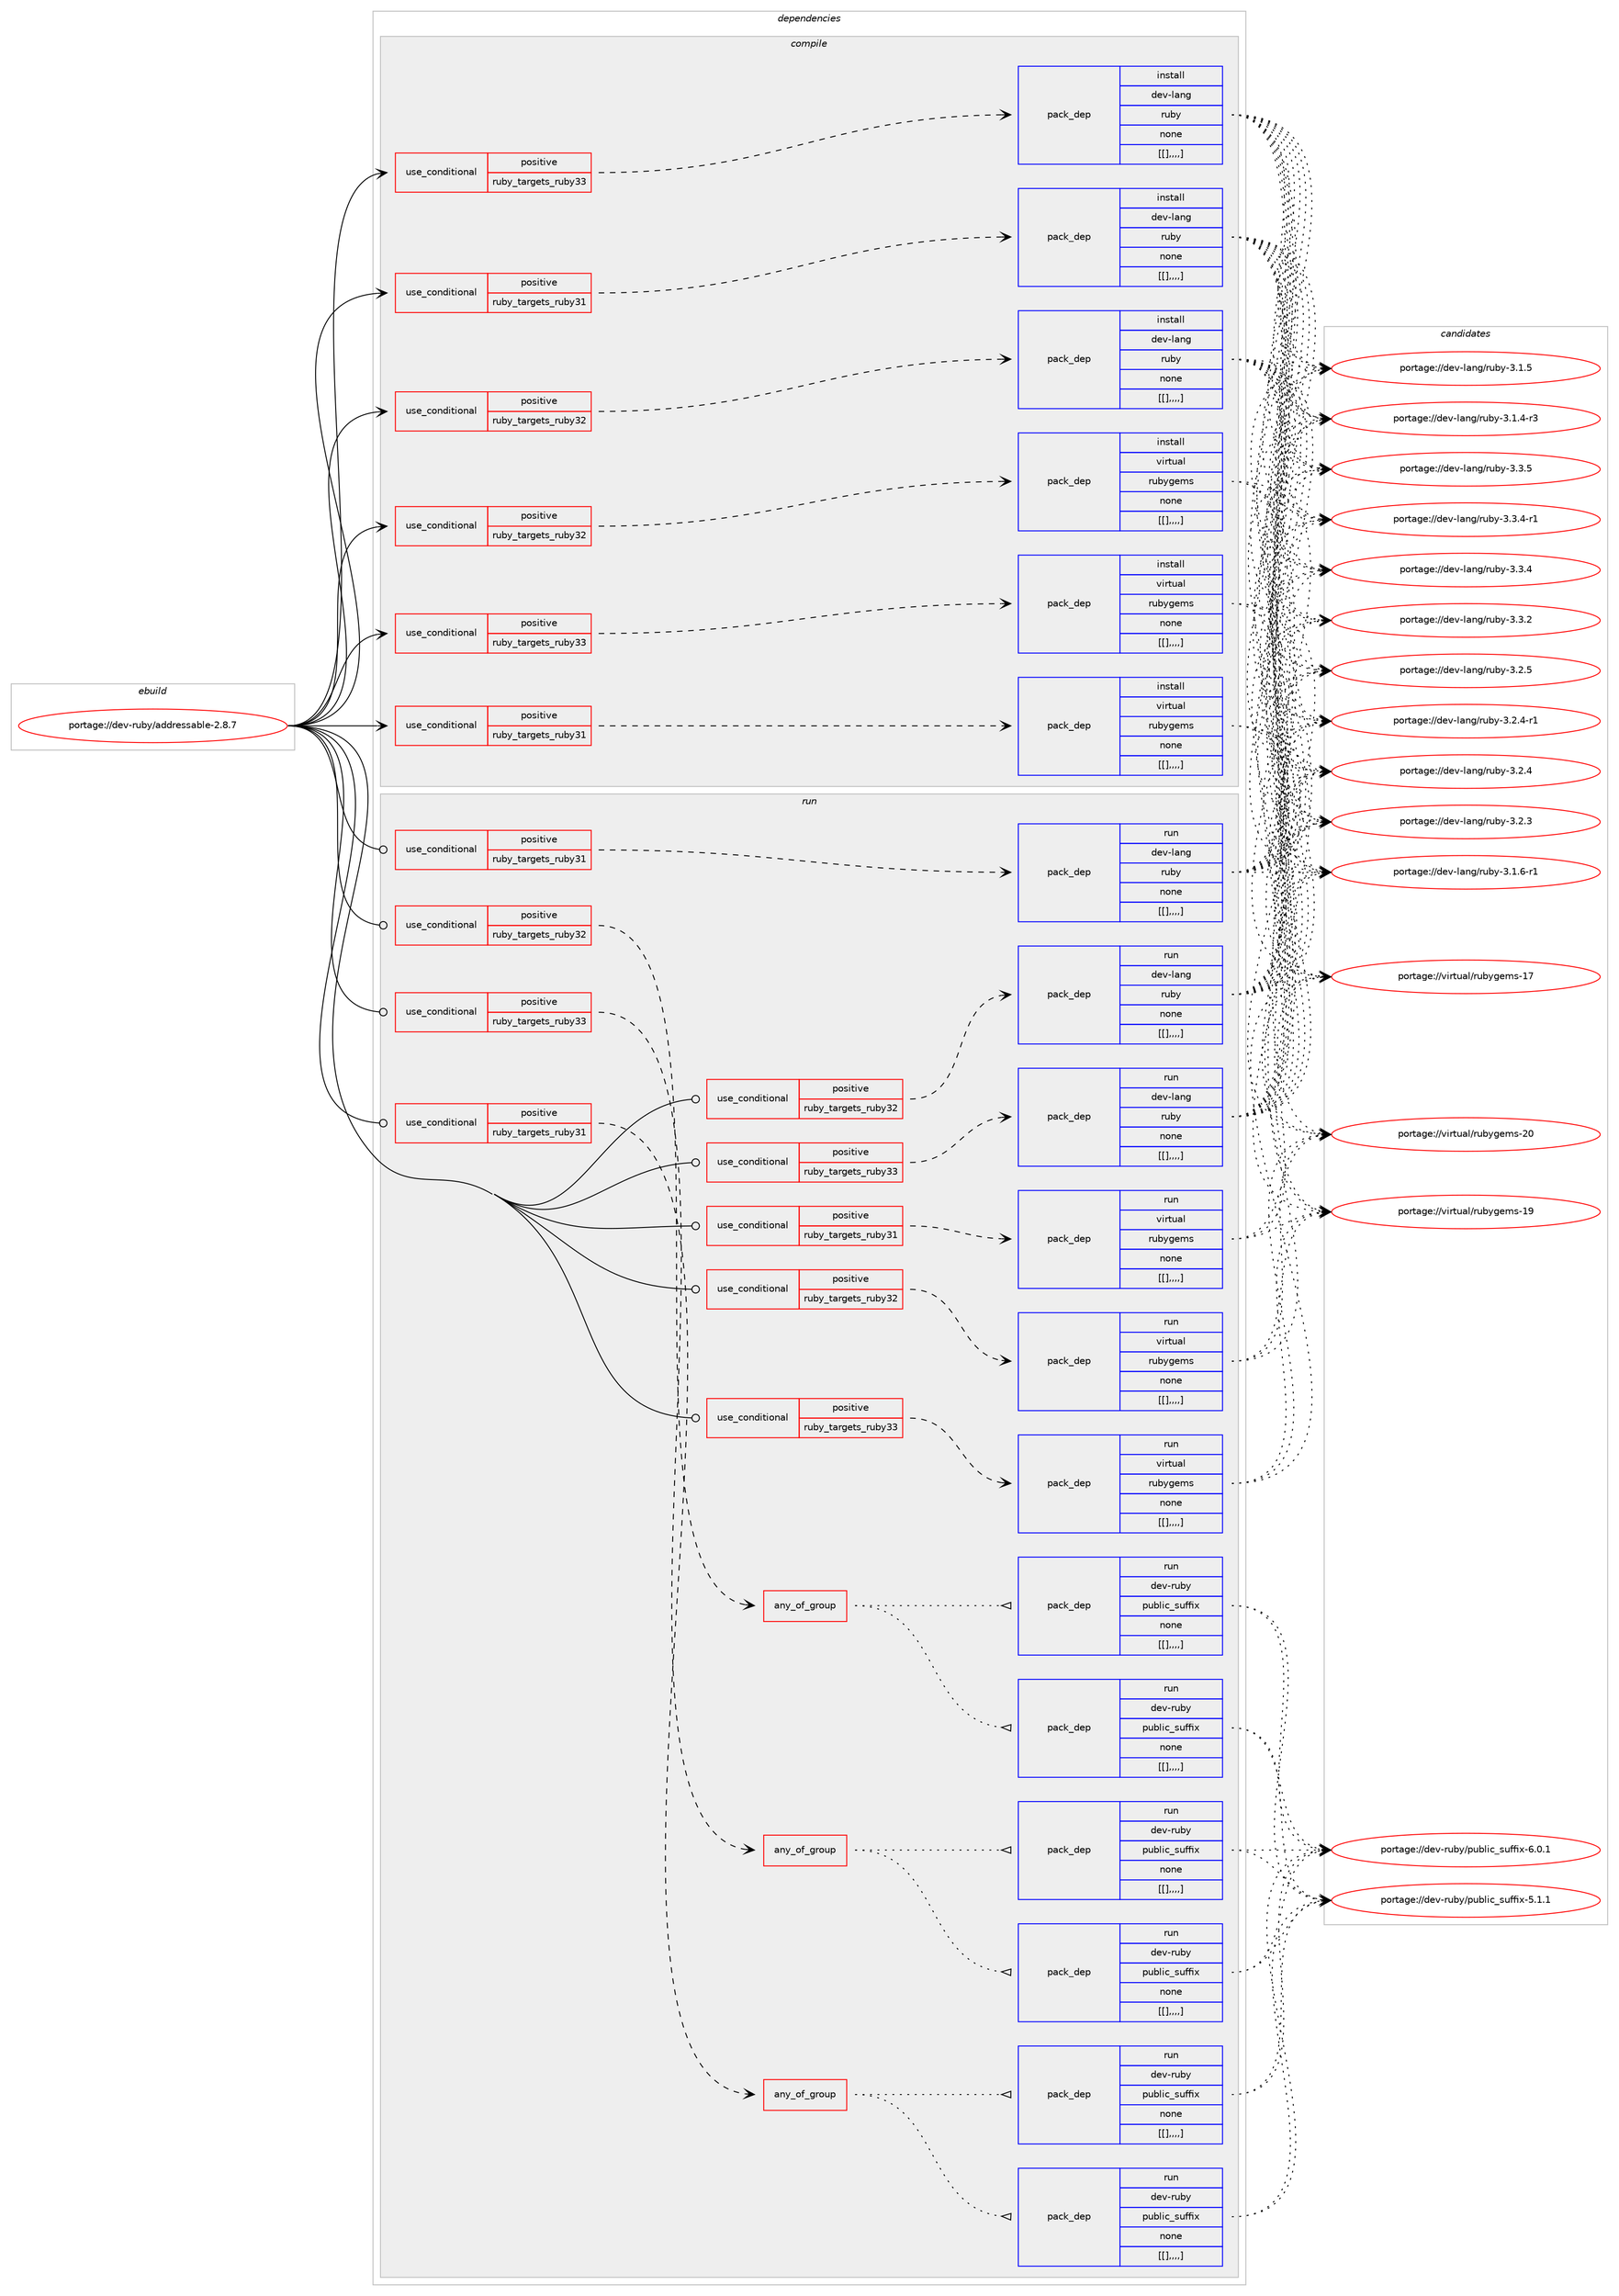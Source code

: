 digraph prolog {

# *************
# Graph options
# *************

newrank=true;
concentrate=true;
compound=true;
graph [rankdir=LR,fontname=Helvetica,fontsize=10,ranksep=1.5];#, ranksep=2.5, nodesep=0.2];
edge  [arrowhead=vee];
node  [fontname=Helvetica,fontsize=10];

# **********
# The ebuild
# **********

subgraph cluster_leftcol {
color=gray;
label=<<i>ebuild</i>>;
id [label="portage://dev-ruby/addressable-2.8.7", color=red, width=4, href="../dev-ruby/addressable-2.8.7.svg"];
}

# ****************
# The dependencies
# ****************

subgraph cluster_midcol {
color=gray;
label=<<i>dependencies</i>>;
subgraph cluster_compile {
fillcolor="#eeeeee";
style=filled;
label=<<i>compile</i>>;
subgraph cond47656 {
dependency185027 [label=<<TABLE BORDER="0" CELLBORDER="1" CELLSPACING="0" CELLPADDING="4"><TR><TD ROWSPAN="3" CELLPADDING="10">use_conditional</TD></TR><TR><TD>positive</TD></TR><TR><TD>ruby_targets_ruby31</TD></TR></TABLE>>, shape=none, color=red];
subgraph pack136012 {
dependency185084 [label=<<TABLE BORDER="0" CELLBORDER="1" CELLSPACING="0" CELLPADDING="4" WIDTH="220"><TR><TD ROWSPAN="6" CELLPADDING="30">pack_dep</TD></TR><TR><TD WIDTH="110">install</TD></TR><TR><TD>dev-lang</TD></TR><TR><TD>ruby</TD></TR><TR><TD>none</TD></TR><TR><TD>[[],,,,]</TD></TR></TABLE>>, shape=none, color=blue];
}
dependency185027:e -> dependency185084:w [weight=20,style="dashed",arrowhead="vee"];
}
id:e -> dependency185027:w [weight=20,style="solid",arrowhead="vee"];
subgraph cond47692 {
dependency185093 [label=<<TABLE BORDER="0" CELLBORDER="1" CELLSPACING="0" CELLPADDING="4"><TR><TD ROWSPAN="3" CELLPADDING="10">use_conditional</TD></TR><TR><TD>positive</TD></TR><TR><TD>ruby_targets_ruby31</TD></TR></TABLE>>, shape=none, color=red];
subgraph pack136117 {
dependency185225 [label=<<TABLE BORDER="0" CELLBORDER="1" CELLSPACING="0" CELLPADDING="4" WIDTH="220"><TR><TD ROWSPAN="6" CELLPADDING="30">pack_dep</TD></TR><TR><TD WIDTH="110">install</TD></TR><TR><TD>virtual</TD></TR><TR><TD>rubygems</TD></TR><TR><TD>none</TD></TR><TR><TD>[[],,,,]</TD></TR></TABLE>>, shape=none, color=blue];
}
dependency185093:e -> dependency185225:w [weight=20,style="dashed",arrowhead="vee"];
}
id:e -> dependency185093:w [weight=20,style="solid",arrowhead="vee"];
subgraph cond47758 {
dependency185308 [label=<<TABLE BORDER="0" CELLBORDER="1" CELLSPACING="0" CELLPADDING="4"><TR><TD ROWSPAN="3" CELLPADDING="10">use_conditional</TD></TR><TR><TD>positive</TD></TR><TR><TD>ruby_targets_ruby32</TD></TR></TABLE>>, shape=none, color=red];
subgraph pack136203 {
dependency185473 [label=<<TABLE BORDER="0" CELLBORDER="1" CELLSPACING="0" CELLPADDING="4" WIDTH="220"><TR><TD ROWSPAN="6" CELLPADDING="30">pack_dep</TD></TR><TR><TD WIDTH="110">install</TD></TR><TR><TD>dev-lang</TD></TR><TR><TD>ruby</TD></TR><TR><TD>none</TD></TR><TR><TD>[[],,,,]</TD></TR></TABLE>>, shape=none, color=blue];
}
dependency185308:e -> dependency185473:w [weight=20,style="dashed",arrowhead="vee"];
}
id:e -> dependency185308:w [weight=20,style="solid",arrowhead="vee"];
subgraph cond47844 {
dependency185522 [label=<<TABLE BORDER="0" CELLBORDER="1" CELLSPACING="0" CELLPADDING="4"><TR><TD ROWSPAN="3" CELLPADDING="10">use_conditional</TD></TR><TR><TD>positive</TD></TR><TR><TD>ruby_targets_ruby32</TD></TR></TABLE>>, shape=none, color=red];
subgraph pack136332 {
dependency185592 [label=<<TABLE BORDER="0" CELLBORDER="1" CELLSPACING="0" CELLPADDING="4" WIDTH="220"><TR><TD ROWSPAN="6" CELLPADDING="30">pack_dep</TD></TR><TR><TD WIDTH="110">install</TD></TR><TR><TD>virtual</TD></TR><TR><TD>rubygems</TD></TR><TR><TD>none</TD></TR><TR><TD>[[],,,,]</TD></TR></TABLE>>, shape=none, color=blue];
}
dependency185522:e -> dependency185592:w [weight=20,style="dashed",arrowhead="vee"];
}
id:e -> dependency185522:w [weight=20,style="solid",arrowhead="vee"];
subgraph cond47947 {
dependency185758 [label=<<TABLE BORDER="0" CELLBORDER="1" CELLSPACING="0" CELLPADDING="4"><TR><TD ROWSPAN="3" CELLPADDING="10">use_conditional</TD></TR><TR><TD>positive</TD></TR><TR><TD>ruby_targets_ruby33</TD></TR></TABLE>>, shape=none, color=red];
subgraph pack136446 {
dependency185850 [label=<<TABLE BORDER="0" CELLBORDER="1" CELLSPACING="0" CELLPADDING="4" WIDTH="220"><TR><TD ROWSPAN="6" CELLPADDING="30">pack_dep</TD></TR><TR><TD WIDTH="110">install</TD></TR><TR><TD>dev-lang</TD></TR><TR><TD>ruby</TD></TR><TR><TD>none</TD></TR><TR><TD>[[],,,,]</TD></TR></TABLE>>, shape=none, color=blue];
}
dependency185758:e -> dependency185850:w [weight=20,style="dashed",arrowhead="vee"];
}
id:e -> dependency185758:w [weight=20,style="solid",arrowhead="vee"];
subgraph cond48068 {
dependency186125 [label=<<TABLE BORDER="0" CELLBORDER="1" CELLSPACING="0" CELLPADDING="4"><TR><TD ROWSPAN="3" CELLPADDING="10">use_conditional</TD></TR><TR><TD>positive</TD></TR><TR><TD>ruby_targets_ruby33</TD></TR></TABLE>>, shape=none, color=red];
subgraph pack136682 {
dependency186146 [label=<<TABLE BORDER="0" CELLBORDER="1" CELLSPACING="0" CELLPADDING="4" WIDTH="220"><TR><TD ROWSPAN="6" CELLPADDING="30">pack_dep</TD></TR><TR><TD WIDTH="110">install</TD></TR><TR><TD>virtual</TD></TR><TR><TD>rubygems</TD></TR><TR><TD>none</TD></TR><TR><TD>[[],,,,]</TD></TR></TABLE>>, shape=none, color=blue];
}
dependency186125:e -> dependency186146:w [weight=20,style="dashed",arrowhead="vee"];
}
id:e -> dependency186125:w [weight=20,style="solid",arrowhead="vee"];
}
subgraph cluster_compileandrun {
fillcolor="#eeeeee";
style=filled;
label=<<i>compile and run</i>>;
}
subgraph cluster_run {
fillcolor="#eeeeee";
style=filled;
label=<<i>run</i>>;
subgraph cond48094 {
dependency186241 [label=<<TABLE BORDER="0" CELLBORDER="1" CELLSPACING="0" CELLPADDING="4"><TR><TD ROWSPAN="3" CELLPADDING="10">use_conditional</TD></TR><TR><TD>positive</TD></TR><TR><TD>ruby_targets_ruby31</TD></TR></TABLE>>, shape=none, color=red];
subgraph any1223 {
dependency186313 [label=<<TABLE BORDER="0" CELLBORDER="1" CELLSPACING="0" CELLPADDING="4"><TR><TD CELLPADDING="10">any_of_group</TD></TR></TABLE>>, shape=none, color=red];subgraph pack136794 {
dependency186315 [label=<<TABLE BORDER="0" CELLBORDER="1" CELLSPACING="0" CELLPADDING="4" WIDTH="220"><TR><TD ROWSPAN="6" CELLPADDING="30">pack_dep</TD></TR><TR><TD WIDTH="110">run</TD></TR><TR><TD>dev-ruby</TD></TR><TR><TD>public_suffix</TD></TR><TR><TD>none</TD></TR><TR><TD>[[],,,,]</TD></TR></TABLE>>, shape=none, color=blue];
}
dependency186313:e -> dependency186315:w [weight=20,style="dotted",arrowhead="oinv"];
subgraph pack136795 {
dependency186383 [label=<<TABLE BORDER="0" CELLBORDER="1" CELLSPACING="0" CELLPADDING="4" WIDTH="220"><TR><TD ROWSPAN="6" CELLPADDING="30">pack_dep</TD></TR><TR><TD WIDTH="110">run</TD></TR><TR><TD>dev-ruby</TD></TR><TR><TD>public_suffix</TD></TR><TR><TD>none</TD></TR><TR><TD>[[],,,,]</TD></TR></TABLE>>, shape=none, color=blue];
}
dependency186313:e -> dependency186383:w [weight=20,style="dotted",arrowhead="oinv"];
}
dependency186241:e -> dependency186313:w [weight=20,style="dashed",arrowhead="vee"];
}
id:e -> dependency186241:w [weight=20,style="solid",arrowhead="odot"];
subgraph cond48183 {
dependency186399 [label=<<TABLE BORDER="0" CELLBORDER="1" CELLSPACING="0" CELLPADDING="4"><TR><TD ROWSPAN="3" CELLPADDING="10">use_conditional</TD></TR><TR><TD>positive</TD></TR><TR><TD>ruby_targets_ruby31</TD></TR></TABLE>>, shape=none, color=red];
subgraph pack136850 {
dependency186451 [label=<<TABLE BORDER="0" CELLBORDER="1" CELLSPACING="0" CELLPADDING="4" WIDTH="220"><TR><TD ROWSPAN="6" CELLPADDING="30">pack_dep</TD></TR><TR><TD WIDTH="110">run</TD></TR><TR><TD>dev-lang</TD></TR><TR><TD>ruby</TD></TR><TR><TD>none</TD></TR><TR><TD>[[],,,,]</TD></TR></TABLE>>, shape=none, color=blue];
}
dependency186399:e -> dependency186451:w [weight=20,style="dashed",arrowhead="vee"];
}
id:e -> dependency186399:w [weight=20,style="solid",arrowhead="odot"];
subgraph cond48243 {
dependency186559 [label=<<TABLE BORDER="0" CELLBORDER="1" CELLSPACING="0" CELLPADDING="4"><TR><TD ROWSPAN="3" CELLPADDING="10">use_conditional</TD></TR><TR><TD>positive</TD></TR><TR><TD>ruby_targets_ruby31</TD></TR></TABLE>>, shape=none, color=red];
subgraph pack136948 {
dependency186575 [label=<<TABLE BORDER="0" CELLBORDER="1" CELLSPACING="0" CELLPADDING="4" WIDTH="220"><TR><TD ROWSPAN="6" CELLPADDING="30">pack_dep</TD></TR><TR><TD WIDTH="110">run</TD></TR><TR><TD>virtual</TD></TR><TR><TD>rubygems</TD></TR><TR><TD>none</TD></TR><TR><TD>[[],,,,]</TD></TR></TABLE>>, shape=none, color=blue];
}
dependency186559:e -> dependency186575:w [weight=20,style="dashed",arrowhead="vee"];
}
id:e -> dependency186559:w [weight=20,style="solid",arrowhead="odot"];
subgraph cond48252 {
dependency186591 [label=<<TABLE BORDER="0" CELLBORDER="1" CELLSPACING="0" CELLPADDING="4"><TR><TD ROWSPAN="3" CELLPADDING="10">use_conditional</TD></TR><TR><TD>positive</TD></TR><TR><TD>ruby_targets_ruby32</TD></TR></TABLE>>, shape=none, color=red];
subgraph any1226 {
dependency186634 [label=<<TABLE BORDER="0" CELLBORDER="1" CELLSPACING="0" CELLPADDING="4"><TR><TD CELLPADDING="10">any_of_group</TD></TR></TABLE>>, shape=none, color=red];subgraph pack136985 {
dependency186636 [label=<<TABLE BORDER="0" CELLBORDER="1" CELLSPACING="0" CELLPADDING="4" WIDTH="220"><TR><TD ROWSPAN="6" CELLPADDING="30">pack_dep</TD></TR><TR><TD WIDTH="110">run</TD></TR><TR><TD>dev-ruby</TD></TR><TR><TD>public_suffix</TD></TR><TR><TD>none</TD></TR><TR><TD>[[],,,,]</TD></TR></TABLE>>, shape=none, color=blue];
}
dependency186634:e -> dependency186636:w [weight=20,style="dotted",arrowhead="oinv"];
subgraph pack136997 {
dependency186714 [label=<<TABLE BORDER="0" CELLBORDER="1" CELLSPACING="0" CELLPADDING="4" WIDTH="220"><TR><TD ROWSPAN="6" CELLPADDING="30">pack_dep</TD></TR><TR><TD WIDTH="110">run</TD></TR><TR><TD>dev-ruby</TD></TR><TR><TD>public_suffix</TD></TR><TR><TD>none</TD></TR><TR><TD>[[],,,,]</TD></TR></TABLE>>, shape=none, color=blue];
}
dependency186634:e -> dependency186714:w [weight=20,style="dotted",arrowhead="oinv"];
}
dependency186591:e -> dependency186634:w [weight=20,style="dashed",arrowhead="vee"];
}
id:e -> dependency186591:w [weight=20,style="solid",arrowhead="odot"];
subgraph cond48306 {
dependency186721 [label=<<TABLE BORDER="0" CELLBORDER="1" CELLSPACING="0" CELLPADDING="4"><TR><TD ROWSPAN="3" CELLPADDING="10">use_conditional</TD></TR><TR><TD>positive</TD></TR><TR><TD>ruby_targets_ruby32</TD></TR></TABLE>>, shape=none, color=red];
subgraph pack137041 {
dependency186725 [label=<<TABLE BORDER="0" CELLBORDER="1" CELLSPACING="0" CELLPADDING="4" WIDTH="220"><TR><TD ROWSPAN="6" CELLPADDING="30">pack_dep</TD></TR><TR><TD WIDTH="110">run</TD></TR><TR><TD>dev-lang</TD></TR><TR><TD>ruby</TD></TR><TR><TD>none</TD></TR><TR><TD>[[],,,,]</TD></TR></TABLE>>, shape=none, color=blue];
}
dependency186721:e -> dependency186725:w [weight=20,style="dashed",arrowhead="vee"];
}
id:e -> dependency186721:w [weight=20,style="solid",arrowhead="odot"];
subgraph cond48310 {
dependency186727 [label=<<TABLE BORDER="0" CELLBORDER="1" CELLSPACING="0" CELLPADDING="4"><TR><TD ROWSPAN="3" CELLPADDING="10">use_conditional</TD></TR><TR><TD>positive</TD></TR><TR><TD>ruby_targets_ruby32</TD></TR></TABLE>>, shape=none, color=red];
subgraph pack137059 {
dependency186787 [label=<<TABLE BORDER="0" CELLBORDER="1" CELLSPACING="0" CELLPADDING="4" WIDTH="220"><TR><TD ROWSPAN="6" CELLPADDING="30">pack_dep</TD></TR><TR><TD WIDTH="110">run</TD></TR><TR><TD>virtual</TD></TR><TR><TD>rubygems</TD></TR><TR><TD>none</TD></TR><TR><TD>[[],,,,]</TD></TR></TABLE>>, shape=none, color=blue];
}
dependency186727:e -> dependency186787:w [weight=20,style="dashed",arrowhead="vee"];
}
id:e -> dependency186727:w [weight=20,style="solid",arrowhead="odot"];
subgraph cond48345 {
dependency186858 [label=<<TABLE BORDER="0" CELLBORDER="1" CELLSPACING="0" CELLPADDING="4"><TR><TD ROWSPAN="3" CELLPADDING="10">use_conditional</TD></TR><TR><TD>positive</TD></TR><TR><TD>ruby_targets_ruby33</TD></TR></TABLE>>, shape=none, color=red];
subgraph any1229 {
dependency186859 [label=<<TABLE BORDER="0" CELLBORDER="1" CELLSPACING="0" CELLPADDING="4"><TR><TD CELLPADDING="10">any_of_group</TD></TR></TABLE>>, shape=none, color=red];subgraph pack137117 {
dependency186938 [label=<<TABLE BORDER="0" CELLBORDER="1" CELLSPACING="0" CELLPADDING="4" WIDTH="220"><TR><TD ROWSPAN="6" CELLPADDING="30">pack_dep</TD></TR><TR><TD WIDTH="110">run</TD></TR><TR><TD>dev-ruby</TD></TR><TR><TD>public_suffix</TD></TR><TR><TD>none</TD></TR><TR><TD>[[],,,,]</TD></TR></TABLE>>, shape=none, color=blue];
}
dependency186859:e -> dependency186938:w [weight=20,style="dotted",arrowhead="oinv"];
subgraph pack137167 {
dependency186958 [label=<<TABLE BORDER="0" CELLBORDER="1" CELLSPACING="0" CELLPADDING="4" WIDTH="220"><TR><TD ROWSPAN="6" CELLPADDING="30">pack_dep</TD></TR><TR><TD WIDTH="110">run</TD></TR><TR><TD>dev-ruby</TD></TR><TR><TD>public_suffix</TD></TR><TR><TD>none</TD></TR><TR><TD>[[],,,,]</TD></TR></TABLE>>, shape=none, color=blue];
}
dependency186859:e -> dependency186958:w [weight=20,style="dotted",arrowhead="oinv"];
}
dependency186858:e -> dependency186859:w [weight=20,style="dashed",arrowhead="vee"];
}
id:e -> dependency186858:w [weight=20,style="solid",arrowhead="odot"];
subgraph cond48427 {
dependency186981 [label=<<TABLE BORDER="0" CELLBORDER="1" CELLSPACING="0" CELLPADDING="4"><TR><TD ROWSPAN="3" CELLPADDING="10">use_conditional</TD></TR><TR><TD>positive</TD></TR><TR><TD>ruby_targets_ruby33</TD></TR></TABLE>>, shape=none, color=red];
subgraph pack137184 {
dependency187077 [label=<<TABLE BORDER="0" CELLBORDER="1" CELLSPACING="0" CELLPADDING="4" WIDTH="220"><TR><TD ROWSPAN="6" CELLPADDING="30">pack_dep</TD></TR><TR><TD WIDTH="110">run</TD></TR><TR><TD>dev-lang</TD></TR><TR><TD>ruby</TD></TR><TR><TD>none</TD></TR><TR><TD>[[],,,,]</TD></TR></TABLE>>, shape=none, color=blue];
}
dependency186981:e -> dependency187077:w [weight=20,style="dashed",arrowhead="vee"];
}
id:e -> dependency186981:w [weight=20,style="solid",arrowhead="odot"];
subgraph cond48488 {
dependency187133 [label=<<TABLE BORDER="0" CELLBORDER="1" CELLSPACING="0" CELLPADDING="4"><TR><TD ROWSPAN="3" CELLPADDING="10">use_conditional</TD></TR><TR><TD>positive</TD></TR><TR><TD>ruby_targets_ruby33</TD></TR></TABLE>>, shape=none, color=red];
subgraph pack137266 {
dependency187152 [label=<<TABLE BORDER="0" CELLBORDER="1" CELLSPACING="0" CELLPADDING="4" WIDTH="220"><TR><TD ROWSPAN="6" CELLPADDING="30">pack_dep</TD></TR><TR><TD WIDTH="110">run</TD></TR><TR><TD>virtual</TD></TR><TR><TD>rubygems</TD></TR><TR><TD>none</TD></TR><TR><TD>[[],,,,]</TD></TR></TABLE>>, shape=none, color=blue];
}
dependency187133:e -> dependency187152:w [weight=20,style="dashed",arrowhead="vee"];
}
id:e -> dependency187133:w [weight=20,style="solid",arrowhead="odot"];
}
}

# **************
# The candidates
# **************

subgraph cluster_choices {
rank=same;
color=gray;
label=<<i>candidates</i>>;

subgraph choice136791 {
color=black;
nodesep=1;
choice10010111845108971101034711411798121455146514653 [label="portage://dev-lang/ruby-3.3.5", color=red, width=4,href="../dev-lang/ruby-3.3.5.svg"];
choice100101118451089711010347114117981214551465146524511449 [label="portage://dev-lang/ruby-3.3.4-r1", color=red, width=4,href="../dev-lang/ruby-3.3.4-r1.svg"];
choice10010111845108971101034711411798121455146514652 [label="portage://dev-lang/ruby-3.3.4", color=red, width=4,href="../dev-lang/ruby-3.3.4.svg"];
choice10010111845108971101034711411798121455146514650 [label="portage://dev-lang/ruby-3.3.2", color=red, width=4,href="../dev-lang/ruby-3.3.2.svg"];
choice10010111845108971101034711411798121455146504653 [label="portage://dev-lang/ruby-3.2.5", color=red, width=4,href="../dev-lang/ruby-3.2.5.svg"];
choice100101118451089711010347114117981214551465046524511449 [label="portage://dev-lang/ruby-3.2.4-r1", color=red, width=4,href="../dev-lang/ruby-3.2.4-r1.svg"];
choice10010111845108971101034711411798121455146504652 [label="portage://dev-lang/ruby-3.2.4", color=red, width=4,href="../dev-lang/ruby-3.2.4.svg"];
choice10010111845108971101034711411798121455146504651 [label="portage://dev-lang/ruby-3.2.3", color=red, width=4,href="../dev-lang/ruby-3.2.3.svg"];
choice100101118451089711010347114117981214551464946544511449 [label="portage://dev-lang/ruby-3.1.6-r1", color=red, width=4,href="../dev-lang/ruby-3.1.6-r1.svg"];
choice10010111845108971101034711411798121455146494653 [label="portage://dev-lang/ruby-3.1.5", color=red, width=4,href="../dev-lang/ruby-3.1.5.svg"];
choice100101118451089711010347114117981214551464946524511451 [label="portage://dev-lang/ruby-3.1.4-r3", color=red, width=4,href="../dev-lang/ruby-3.1.4-r3.svg"];
dependency185084:e -> choice10010111845108971101034711411798121455146514653:w [style=dotted,weight="100"];
dependency185084:e -> choice100101118451089711010347114117981214551465146524511449:w [style=dotted,weight="100"];
dependency185084:e -> choice10010111845108971101034711411798121455146514652:w [style=dotted,weight="100"];
dependency185084:e -> choice10010111845108971101034711411798121455146514650:w [style=dotted,weight="100"];
dependency185084:e -> choice10010111845108971101034711411798121455146504653:w [style=dotted,weight="100"];
dependency185084:e -> choice100101118451089711010347114117981214551465046524511449:w [style=dotted,weight="100"];
dependency185084:e -> choice10010111845108971101034711411798121455146504652:w [style=dotted,weight="100"];
dependency185084:e -> choice10010111845108971101034711411798121455146504651:w [style=dotted,weight="100"];
dependency185084:e -> choice100101118451089711010347114117981214551464946544511449:w [style=dotted,weight="100"];
dependency185084:e -> choice10010111845108971101034711411798121455146494653:w [style=dotted,weight="100"];
dependency185084:e -> choice100101118451089711010347114117981214551464946524511451:w [style=dotted,weight="100"];
}
subgraph choice136802 {
color=black;
nodesep=1;
choice118105114116117971084711411798121103101109115455048 [label="portage://virtual/rubygems-20", color=red, width=4,href="../virtual/rubygems-20.svg"];
choice118105114116117971084711411798121103101109115454957 [label="portage://virtual/rubygems-19", color=red, width=4,href="../virtual/rubygems-19.svg"];
choice118105114116117971084711411798121103101109115454955 [label="portage://virtual/rubygems-17", color=red, width=4,href="../virtual/rubygems-17.svg"];
dependency185225:e -> choice118105114116117971084711411798121103101109115455048:w [style=dotted,weight="100"];
dependency185225:e -> choice118105114116117971084711411798121103101109115454957:w [style=dotted,weight="100"];
dependency185225:e -> choice118105114116117971084711411798121103101109115454955:w [style=dotted,weight="100"];
}
subgraph choice136816 {
color=black;
nodesep=1;
choice10010111845108971101034711411798121455146514653 [label="portage://dev-lang/ruby-3.3.5", color=red, width=4,href="../dev-lang/ruby-3.3.5.svg"];
choice100101118451089711010347114117981214551465146524511449 [label="portage://dev-lang/ruby-3.3.4-r1", color=red, width=4,href="../dev-lang/ruby-3.3.4-r1.svg"];
choice10010111845108971101034711411798121455146514652 [label="portage://dev-lang/ruby-3.3.4", color=red, width=4,href="../dev-lang/ruby-3.3.4.svg"];
choice10010111845108971101034711411798121455146514650 [label="portage://dev-lang/ruby-3.3.2", color=red, width=4,href="../dev-lang/ruby-3.3.2.svg"];
choice10010111845108971101034711411798121455146504653 [label="portage://dev-lang/ruby-3.2.5", color=red, width=4,href="../dev-lang/ruby-3.2.5.svg"];
choice100101118451089711010347114117981214551465046524511449 [label="portage://dev-lang/ruby-3.2.4-r1", color=red, width=4,href="../dev-lang/ruby-3.2.4-r1.svg"];
choice10010111845108971101034711411798121455146504652 [label="portage://dev-lang/ruby-3.2.4", color=red, width=4,href="../dev-lang/ruby-3.2.4.svg"];
choice10010111845108971101034711411798121455146504651 [label="portage://dev-lang/ruby-3.2.3", color=red, width=4,href="../dev-lang/ruby-3.2.3.svg"];
choice100101118451089711010347114117981214551464946544511449 [label="portage://dev-lang/ruby-3.1.6-r1", color=red, width=4,href="../dev-lang/ruby-3.1.6-r1.svg"];
choice10010111845108971101034711411798121455146494653 [label="portage://dev-lang/ruby-3.1.5", color=red, width=4,href="../dev-lang/ruby-3.1.5.svg"];
choice100101118451089711010347114117981214551464946524511451 [label="portage://dev-lang/ruby-3.1.4-r3", color=red, width=4,href="../dev-lang/ruby-3.1.4-r3.svg"];
dependency185473:e -> choice10010111845108971101034711411798121455146514653:w [style=dotted,weight="100"];
dependency185473:e -> choice100101118451089711010347114117981214551465146524511449:w [style=dotted,weight="100"];
dependency185473:e -> choice10010111845108971101034711411798121455146514652:w [style=dotted,weight="100"];
dependency185473:e -> choice10010111845108971101034711411798121455146514650:w [style=dotted,weight="100"];
dependency185473:e -> choice10010111845108971101034711411798121455146504653:w [style=dotted,weight="100"];
dependency185473:e -> choice100101118451089711010347114117981214551465046524511449:w [style=dotted,weight="100"];
dependency185473:e -> choice10010111845108971101034711411798121455146504652:w [style=dotted,weight="100"];
dependency185473:e -> choice10010111845108971101034711411798121455146504651:w [style=dotted,weight="100"];
dependency185473:e -> choice100101118451089711010347114117981214551464946544511449:w [style=dotted,weight="100"];
dependency185473:e -> choice10010111845108971101034711411798121455146494653:w [style=dotted,weight="100"];
dependency185473:e -> choice100101118451089711010347114117981214551464946524511451:w [style=dotted,weight="100"];
}
subgraph choice136855 {
color=black;
nodesep=1;
choice118105114116117971084711411798121103101109115455048 [label="portage://virtual/rubygems-20", color=red, width=4,href="../virtual/rubygems-20.svg"];
choice118105114116117971084711411798121103101109115454957 [label="portage://virtual/rubygems-19", color=red, width=4,href="../virtual/rubygems-19.svg"];
choice118105114116117971084711411798121103101109115454955 [label="portage://virtual/rubygems-17", color=red, width=4,href="../virtual/rubygems-17.svg"];
dependency185592:e -> choice118105114116117971084711411798121103101109115455048:w [style=dotted,weight="100"];
dependency185592:e -> choice118105114116117971084711411798121103101109115454957:w [style=dotted,weight="100"];
dependency185592:e -> choice118105114116117971084711411798121103101109115454955:w [style=dotted,weight="100"];
}
subgraph choice136862 {
color=black;
nodesep=1;
choice10010111845108971101034711411798121455146514653 [label="portage://dev-lang/ruby-3.3.5", color=red, width=4,href="../dev-lang/ruby-3.3.5.svg"];
choice100101118451089711010347114117981214551465146524511449 [label="portage://dev-lang/ruby-3.3.4-r1", color=red, width=4,href="../dev-lang/ruby-3.3.4-r1.svg"];
choice10010111845108971101034711411798121455146514652 [label="portage://dev-lang/ruby-3.3.4", color=red, width=4,href="../dev-lang/ruby-3.3.4.svg"];
choice10010111845108971101034711411798121455146514650 [label="portage://dev-lang/ruby-3.3.2", color=red, width=4,href="../dev-lang/ruby-3.3.2.svg"];
choice10010111845108971101034711411798121455146504653 [label="portage://dev-lang/ruby-3.2.5", color=red, width=4,href="../dev-lang/ruby-3.2.5.svg"];
choice100101118451089711010347114117981214551465046524511449 [label="portage://dev-lang/ruby-3.2.4-r1", color=red, width=4,href="../dev-lang/ruby-3.2.4-r1.svg"];
choice10010111845108971101034711411798121455146504652 [label="portage://dev-lang/ruby-3.2.4", color=red, width=4,href="../dev-lang/ruby-3.2.4.svg"];
choice10010111845108971101034711411798121455146504651 [label="portage://dev-lang/ruby-3.2.3", color=red, width=4,href="../dev-lang/ruby-3.2.3.svg"];
choice100101118451089711010347114117981214551464946544511449 [label="portage://dev-lang/ruby-3.1.6-r1", color=red, width=4,href="../dev-lang/ruby-3.1.6-r1.svg"];
choice10010111845108971101034711411798121455146494653 [label="portage://dev-lang/ruby-3.1.5", color=red, width=4,href="../dev-lang/ruby-3.1.5.svg"];
choice100101118451089711010347114117981214551464946524511451 [label="portage://dev-lang/ruby-3.1.4-r3", color=red, width=4,href="../dev-lang/ruby-3.1.4-r3.svg"];
dependency185850:e -> choice10010111845108971101034711411798121455146514653:w [style=dotted,weight="100"];
dependency185850:e -> choice100101118451089711010347114117981214551465146524511449:w [style=dotted,weight="100"];
dependency185850:e -> choice10010111845108971101034711411798121455146514652:w [style=dotted,weight="100"];
dependency185850:e -> choice10010111845108971101034711411798121455146514650:w [style=dotted,weight="100"];
dependency185850:e -> choice10010111845108971101034711411798121455146504653:w [style=dotted,weight="100"];
dependency185850:e -> choice100101118451089711010347114117981214551465046524511449:w [style=dotted,weight="100"];
dependency185850:e -> choice10010111845108971101034711411798121455146504652:w [style=dotted,weight="100"];
dependency185850:e -> choice10010111845108971101034711411798121455146504651:w [style=dotted,weight="100"];
dependency185850:e -> choice100101118451089711010347114117981214551464946544511449:w [style=dotted,weight="100"];
dependency185850:e -> choice10010111845108971101034711411798121455146494653:w [style=dotted,weight="100"];
dependency185850:e -> choice100101118451089711010347114117981214551464946524511451:w [style=dotted,weight="100"];
}
subgraph choice136873 {
color=black;
nodesep=1;
choice118105114116117971084711411798121103101109115455048 [label="portage://virtual/rubygems-20", color=red, width=4,href="../virtual/rubygems-20.svg"];
choice118105114116117971084711411798121103101109115454957 [label="portage://virtual/rubygems-19", color=red, width=4,href="../virtual/rubygems-19.svg"];
choice118105114116117971084711411798121103101109115454955 [label="portage://virtual/rubygems-17", color=red, width=4,href="../virtual/rubygems-17.svg"];
dependency186146:e -> choice118105114116117971084711411798121103101109115455048:w [style=dotted,weight="100"];
dependency186146:e -> choice118105114116117971084711411798121103101109115454957:w [style=dotted,weight="100"];
dependency186146:e -> choice118105114116117971084711411798121103101109115454955:w [style=dotted,weight="100"];
}
subgraph choice136903 {
color=black;
nodesep=1;
choice100101118451141179812147112117981081059995115117102102105120455446484649 [label="portage://dev-ruby/public_suffix-6.0.1", color=red, width=4,href="../dev-ruby/public_suffix-6.0.1.svg"];
choice100101118451141179812147112117981081059995115117102102105120455346494649 [label="portage://dev-ruby/public_suffix-5.1.1", color=red, width=4,href="../dev-ruby/public_suffix-5.1.1.svg"];
dependency186315:e -> choice100101118451141179812147112117981081059995115117102102105120455446484649:w [style=dotted,weight="100"];
dependency186315:e -> choice100101118451141179812147112117981081059995115117102102105120455346494649:w [style=dotted,weight="100"];
}
subgraph choice136920 {
color=black;
nodesep=1;
choice100101118451141179812147112117981081059995115117102102105120455446484649 [label="portage://dev-ruby/public_suffix-6.0.1", color=red, width=4,href="../dev-ruby/public_suffix-6.0.1.svg"];
choice100101118451141179812147112117981081059995115117102102105120455346494649 [label="portage://dev-ruby/public_suffix-5.1.1", color=red, width=4,href="../dev-ruby/public_suffix-5.1.1.svg"];
dependency186383:e -> choice100101118451141179812147112117981081059995115117102102105120455446484649:w [style=dotted,weight="100"];
dependency186383:e -> choice100101118451141179812147112117981081059995115117102102105120455346494649:w [style=dotted,weight="100"];
}
subgraph choice136928 {
color=black;
nodesep=1;
choice10010111845108971101034711411798121455146514653 [label="portage://dev-lang/ruby-3.3.5", color=red, width=4,href="../dev-lang/ruby-3.3.5.svg"];
choice100101118451089711010347114117981214551465146524511449 [label="portage://dev-lang/ruby-3.3.4-r1", color=red, width=4,href="../dev-lang/ruby-3.3.4-r1.svg"];
choice10010111845108971101034711411798121455146514652 [label="portage://dev-lang/ruby-3.3.4", color=red, width=4,href="../dev-lang/ruby-3.3.4.svg"];
choice10010111845108971101034711411798121455146514650 [label="portage://dev-lang/ruby-3.3.2", color=red, width=4,href="../dev-lang/ruby-3.3.2.svg"];
choice10010111845108971101034711411798121455146504653 [label="portage://dev-lang/ruby-3.2.5", color=red, width=4,href="../dev-lang/ruby-3.2.5.svg"];
choice100101118451089711010347114117981214551465046524511449 [label="portage://dev-lang/ruby-3.2.4-r1", color=red, width=4,href="../dev-lang/ruby-3.2.4-r1.svg"];
choice10010111845108971101034711411798121455146504652 [label="portage://dev-lang/ruby-3.2.4", color=red, width=4,href="../dev-lang/ruby-3.2.4.svg"];
choice10010111845108971101034711411798121455146504651 [label="portage://dev-lang/ruby-3.2.3", color=red, width=4,href="../dev-lang/ruby-3.2.3.svg"];
choice100101118451089711010347114117981214551464946544511449 [label="portage://dev-lang/ruby-3.1.6-r1", color=red, width=4,href="../dev-lang/ruby-3.1.6-r1.svg"];
choice10010111845108971101034711411798121455146494653 [label="portage://dev-lang/ruby-3.1.5", color=red, width=4,href="../dev-lang/ruby-3.1.5.svg"];
choice100101118451089711010347114117981214551464946524511451 [label="portage://dev-lang/ruby-3.1.4-r3", color=red, width=4,href="../dev-lang/ruby-3.1.4-r3.svg"];
dependency186451:e -> choice10010111845108971101034711411798121455146514653:w [style=dotted,weight="100"];
dependency186451:e -> choice100101118451089711010347114117981214551465146524511449:w [style=dotted,weight="100"];
dependency186451:e -> choice10010111845108971101034711411798121455146514652:w [style=dotted,weight="100"];
dependency186451:e -> choice10010111845108971101034711411798121455146514650:w [style=dotted,weight="100"];
dependency186451:e -> choice10010111845108971101034711411798121455146504653:w [style=dotted,weight="100"];
dependency186451:e -> choice100101118451089711010347114117981214551465046524511449:w [style=dotted,weight="100"];
dependency186451:e -> choice10010111845108971101034711411798121455146504652:w [style=dotted,weight="100"];
dependency186451:e -> choice10010111845108971101034711411798121455146504651:w [style=dotted,weight="100"];
dependency186451:e -> choice100101118451089711010347114117981214551464946544511449:w [style=dotted,weight="100"];
dependency186451:e -> choice10010111845108971101034711411798121455146494653:w [style=dotted,weight="100"];
dependency186451:e -> choice100101118451089711010347114117981214551464946524511451:w [style=dotted,weight="100"];
}
subgraph choice136941 {
color=black;
nodesep=1;
choice118105114116117971084711411798121103101109115455048 [label="portage://virtual/rubygems-20", color=red, width=4,href="../virtual/rubygems-20.svg"];
choice118105114116117971084711411798121103101109115454957 [label="portage://virtual/rubygems-19", color=red, width=4,href="../virtual/rubygems-19.svg"];
choice118105114116117971084711411798121103101109115454955 [label="portage://virtual/rubygems-17", color=red, width=4,href="../virtual/rubygems-17.svg"];
dependency186575:e -> choice118105114116117971084711411798121103101109115455048:w [style=dotted,weight="100"];
dependency186575:e -> choice118105114116117971084711411798121103101109115454957:w [style=dotted,weight="100"];
dependency186575:e -> choice118105114116117971084711411798121103101109115454955:w [style=dotted,weight="100"];
}
subgraph choice136943 {
color=black;
nodesep=1;
choice100101118451141179812147112117981081059995115117102102105120455446484649 [label="portage://dev-ruby/public_suffix-6.0.1", color=red, width=4,href="../dev-ruby/public_suffix-6.0.1.svg"];
choice100101118451141179812147112117981081059995115117102102105120455346494649 [label="portage://dev-ruby/public_suffix-5.1.1", color=red, width=4,href="../dev-ruby/public_suffix-5.1.1.svg"];
dependency186636:e -> choice100101118451141179812147112117981081059995115117102102105120455446484649:w [style=dotted,weight="100"];
dependency186636:e -> choice100101118451141179812147112117981081059995115117102102105120455346494649:w [style=dotted,weight="100"];
}
subgraph choice136946 {
color=black;
nodesep=1;
choice100101118451141179812147112117981081059995115117102102105120455446484649 [label="portage://dev-ruby/public_suffix-6.0.1", color=red, width=4,href="../dev-ruby/public_suffix-6.0.1.svg"];
choice100101118451141179812147112117981081059995115117102102105120455346494649 [label="portage://dev-ruby/public_suffix-5.1.1", color=red, width=4,href="../dev-ruby/public_suffix-5.1.1.svg"];
dependency186714:e -> choice100101118451141179812147112117981081059995115117102102105120455446484649:w [style=dotted,weight="100"];
dependency186714:e -> choice100101118451141179812147112117981081059995115117102102105120455346494649:w [style=dotted,weight="100"];
}
subgraph choice136967 {
color=black;
nodesep=1;
choice10010111845108971101034711411798121455146514653 [label="portage://dev-lang/ruby-3.3.5", color=red, width=4,href="../dev-lang/ruby-3.3.5.svg"];
choice100101118451089711010347114117981214551465146524511449 [label="portage://dev-lang/ruby-3.3.4-r1", color=red, width=4,href="../dev-lang/ruby-3.3.4-r1.svg"];
choice10010111845108971101034711411798121455146514652 [label="portage://dev-lang/ruby-3.3.4", color=red, width=4,href="../dev-lang/ruby-3.3.4.svg"];
choice10010111845108971101034711411798121455146514650 [label="portage://dev-lang/ruby-3.3.2", color=red, width=4,href="../dev-lang/ruby-3.3.2.svg"];
choice10010111845108971101034711411798121455146504653 [label="portage://dev-lang/ruby-3.2.5", color=red, width=4,href="../dev-lang/ruby-3.2.5.svg"];
choice100101118451089711010347114117981214551465046524511449 [label="portage://dev-lang/ruby-3.2.4-r1", color=red, width=4,href="../dev-lang/ruby-3.2.4-r1.svg"];
choice10010111845108971101034711411798121455146504652 [label="portage://dev-lang/ruby-3.2.4", color=red, width=4,href="../dev-lang/ruby-3.2.4.svg"];
choice10010111845108971101034711411798121455146504651 [label="portage://dev-lang/ruby-3.2.3", color=red, width=4,href="../dev-lang/ruby-3.2.3.svg"];
choice100101118451089711010347114117981214551464946544511449 [label="portage://dev-lang/ruby-3.1.6-r1", color=red, width=4,href="../dev-lang/ruby-3.1.6-r1.svg"];
choice10010111845108971101034711411798121455146494653 [label="portage://dev-lang/ruby-3.1.5", color=red, width=4,href="../dev-lang/ruby-3.1.5.svg"];
choice100101118451089711010347114117981214551464946524511451 [label="portage://dev-lang/ruby-3.1.4-r3", color=red, width=4,href="../dev-lang/ruby-3.1.4-r3.svg"];
dependency186725:e -> choice10010111845108971101034711411798121455146514653:w [style=dotted,weight="100"];
dependency186725:e -> choice100101118451089711010347114117981214551465146524511449:w [style=dotted,weight="100"];
dependency186725:e -> choice10010111845108971101034711411798121455146514652:w [style=dotted,weight="100"];
dependency186725:e -> choice10010111845108971101034711411798121455146514650:w [style=dotted,weight="100"];
dependency186725:e -> choice10010111845108971101034711411798121455146504653:w [style=dotted,weight="100"];
dependency186725:e -> choice100101118451089711010347114117981214551465046524511449:w [style=dotted,weight="100"];
dependency186725:e -> choice10010111845108971101034711411798121455146504652:w [style=dotted,weight="100"];
dependency186725:e -> choice10010111845108971101034711411798121455146504651:w [style=dotted,weight="100"];
dependency186725:e -> choice100101118451089711010347114117981214551464946544511449:w [style=dotted,weight="100"];
dependency186725:e -> choice10010111845108971101034711411798121455146494653:w [style=dotted,weight="100"];
dependency186725:e -> choice100101118451089711010347114117981214551464946524511451:w [style=dotted,weight="100"];
}
subgraph choice136975 {
color=black;
nodesep=1;
choice118105114116117971084711411798121103101109115455048 [label="portage://virtual/rubygems-20", color=red, width=4,href="../virtual/rubygems-20.svg"];
choice118105114116117971084711411798121103101109115454957 [label="portage://virtual/rubygems-19", color=red, width=4,href="../virtual/rubygems-19.svg"];
choice118105114116117971084711411798121103101109115454955 [label="portage://virtual/rubygems-17", color=red, width=4,href="../virtual/rubygems-17.svg"];
dependency186787:e -> choice118105114116117971084711411798121103101109115455048:w [style=dotted,weight="100"];
dependency186787:e -> choice118105114116117971084711411798121103101109115454957:w [style=dotted,weight="100"];
dependency186787:e -> choice118105114116117971084711411798121103101109115454955:w [style=dotted,weight="100"];
}
subgraph choice136980 {
color=black;
nodesep=1;
choice100101118451141179812147112117981081059995115117102102105120455446484649 [label="portage://dev-ruby/public_suffix-6.0.1", color=red, width=4,href="../dev-ruby/public_suffix-6.0.1.svg"];
choice100101118451141179812147112117981081059995115117102102105120455346494649 [label="portage://dev-ruby/public_suffix-5.1.1", color=red, width=4,href="../dev-ruby/public_suffix-5.1.1.svg"];
dependency186938:e -> choice100101118451141179812147112117981081059995115117102102105120455446484649:w [style=dotted,weight="100"];
dependency186938:e -> choice100101118451141179812147112117981081059995115117102102105120455346494649:w [style=dotted,weight="100"];
}
subgraph choice136981 {
color=black;
nodesep=1;
choice100101118451141179812147112117981081059995115117102102105120455446484649 [label="portage://dev-ruby/public_suffix-6.0.1", color=red, width=4,href="../dev-ruby/public_suffix-6.0.1.svg"];
choice100101118451141179812147112117981081059995115117102102105120455346494649 [label="portage://dev-ruby/public_suffix-5.1.1", color=red, width=4,href="../dev-ruby/public_suffix-5.1.1.svg"];
dependency186958:e -> choice100101118451141179812147112117981081059995115117102102105120455446484649:w [style=dotted,weight="100"];
dependency186958:e -> choice100101118451141179812147112117981081059995115117102102105120455346494649:w [style=dotted,weight="100"];
}
subgraph choice136992 {
color=black;
nodesep=1;
choice10010111845108971101034711411798121455146514653 [label="portage://dev-lang/ruby-3.3.5", color=red, width=4,href="../dev-lang/ruby-3.3.5.svg"];
choice100101118451089711010347114117981214551465146524511449 [label="portage://dev-lang/ruby-3.3.4-r1", color=red, width=4,href="../dev-lang/ruby-3.3.4-r1.svg"];
choice10010111845108971101034711411798121455146514652 [label="portage://dev-lang/ruby-3.3.4", color=red, width=4,href="../dev-lang/ruby-3.3.4.svg"];
choice10010111845108971101034711411798121455146514650 [label="portage://dev-lang/ruby-3.3.2", color=red, width=4,href="../dev-lang/ruby-3.3.2.svg"];
choice10010111845108971101034711411798121455146504653 [label="portage://dev-lang/ruby-3.2.5", color=red, width=4,href="../dev-lang/ruby-3.2.5.svg"];
choice100101118451089711010347114117981214551465046524511449 [label="portage://dev-lang/ruby-3.2.4-r1", color=red, width=4,href="../dev-lang/ruby-3.2.4-r1.svg"];
choice10010111845108971101034711411798121455146504652 [label="portage://dev-lang/ruby-3.2.4", color=red, width=4,href="../dev-lang/ruby-3.2.4.svg"];
choice10010111845108971101034711411798121455146504651 [label="portage://dev-lang/ruby-3.2.3", color=red, width=4,href="../dev-lang/ruby-3.2.3.svg"];
choice100101118451089711010347114117981214551464946544511449 [label="portage://dev-lang/ruby-3.1.6-r1", color=red, width=4,href="../dev-lang/ruby-3.1.6-r1.svg"];
choice10010111845108971101034711411798121455146494653 [label="portage://dev-lang/ruby-3.1.5", color=red, width=4,href="../dev-lang/ruby-3.1.5.svg"];
choice100101118451089711010347114117981214551464946524511451 [label="portage://dev-lang/ruby-3.1.4-r3", color=red, width=4,href="../dev-lang/ruby-3.1.4-r3.svg"];
dependency187077:e -> choice10010111845108971101034711411798121455146514653:w [style=dotted,weight="100"];
dependency187077:e -> choice100101118451089711010347114117981214551465146524511449:w [style=dotted,weight="100"];
dependency187077:e -> choice10010111845108971101034711411798121455146514652:w [style=dotted,weight="100"];
dependency187077:e -> choice10010111845108971101034711411798121455146514650:w [style=dotted,weight="100"];
dependency187077:e -> choice10010111845108971101034711411798121455146504653:w [style=dotted,weight="100"];
dependency187077:e -> choice100101118451089711010347114117981214551465046524511449:w [style=dotted,weight="100"];
dependency187077:e -> choice10010111845108971101034711411798121455146504652:w [style=dotted,weight="100"];
dependency187077:e -> choice10010111845108971101034711411798121455146504651:w [style=dotted,weight="100"];
dependency187077:e -> choice100101118451089711010347114117981214551464946544511449:w [style=dotted,weight="100"];
dependency187077:e -> choice10010111845108971101034711411798121455146494653:w [style=dotted,weight="100"];
dependency187077:e -> choice100101118451089711010347114117981214551464946524511451:w [style=dotted,weight="100"];
}
subgraph choice136999 {
color=black;
nodesep=1;
choice118105114116117971084711411798121103101109115455048 [label="portage://virtual/rubygems-20", color=red, width=4,href="../virtual/rubygems-20.svg"];
choice118105114116117971084711411798121103101109115454957 [label="portage://virtual/rubygems-19", color=red, width=4,href="../virtual/rubygems-19.svg"];
choice118105114116117971084711411798121103101109115454955 [label="portage://virtual/rubygems-17", color=red, width=4,href="../virtual/rubygems-17.svg"];
dependency187152:e -> choice118105114116117971084711411798121103101109115455048:w [style=dotted,weight="100"];
dependency187152:e -> choice118105114116117971084711411798121103101109115454957:w [style=dotted,weight="100"];
dependency187152:e -> choice118105114116117971084711411798121103101109115454955:w [style=dotted,weight="100"];
}
}

}
